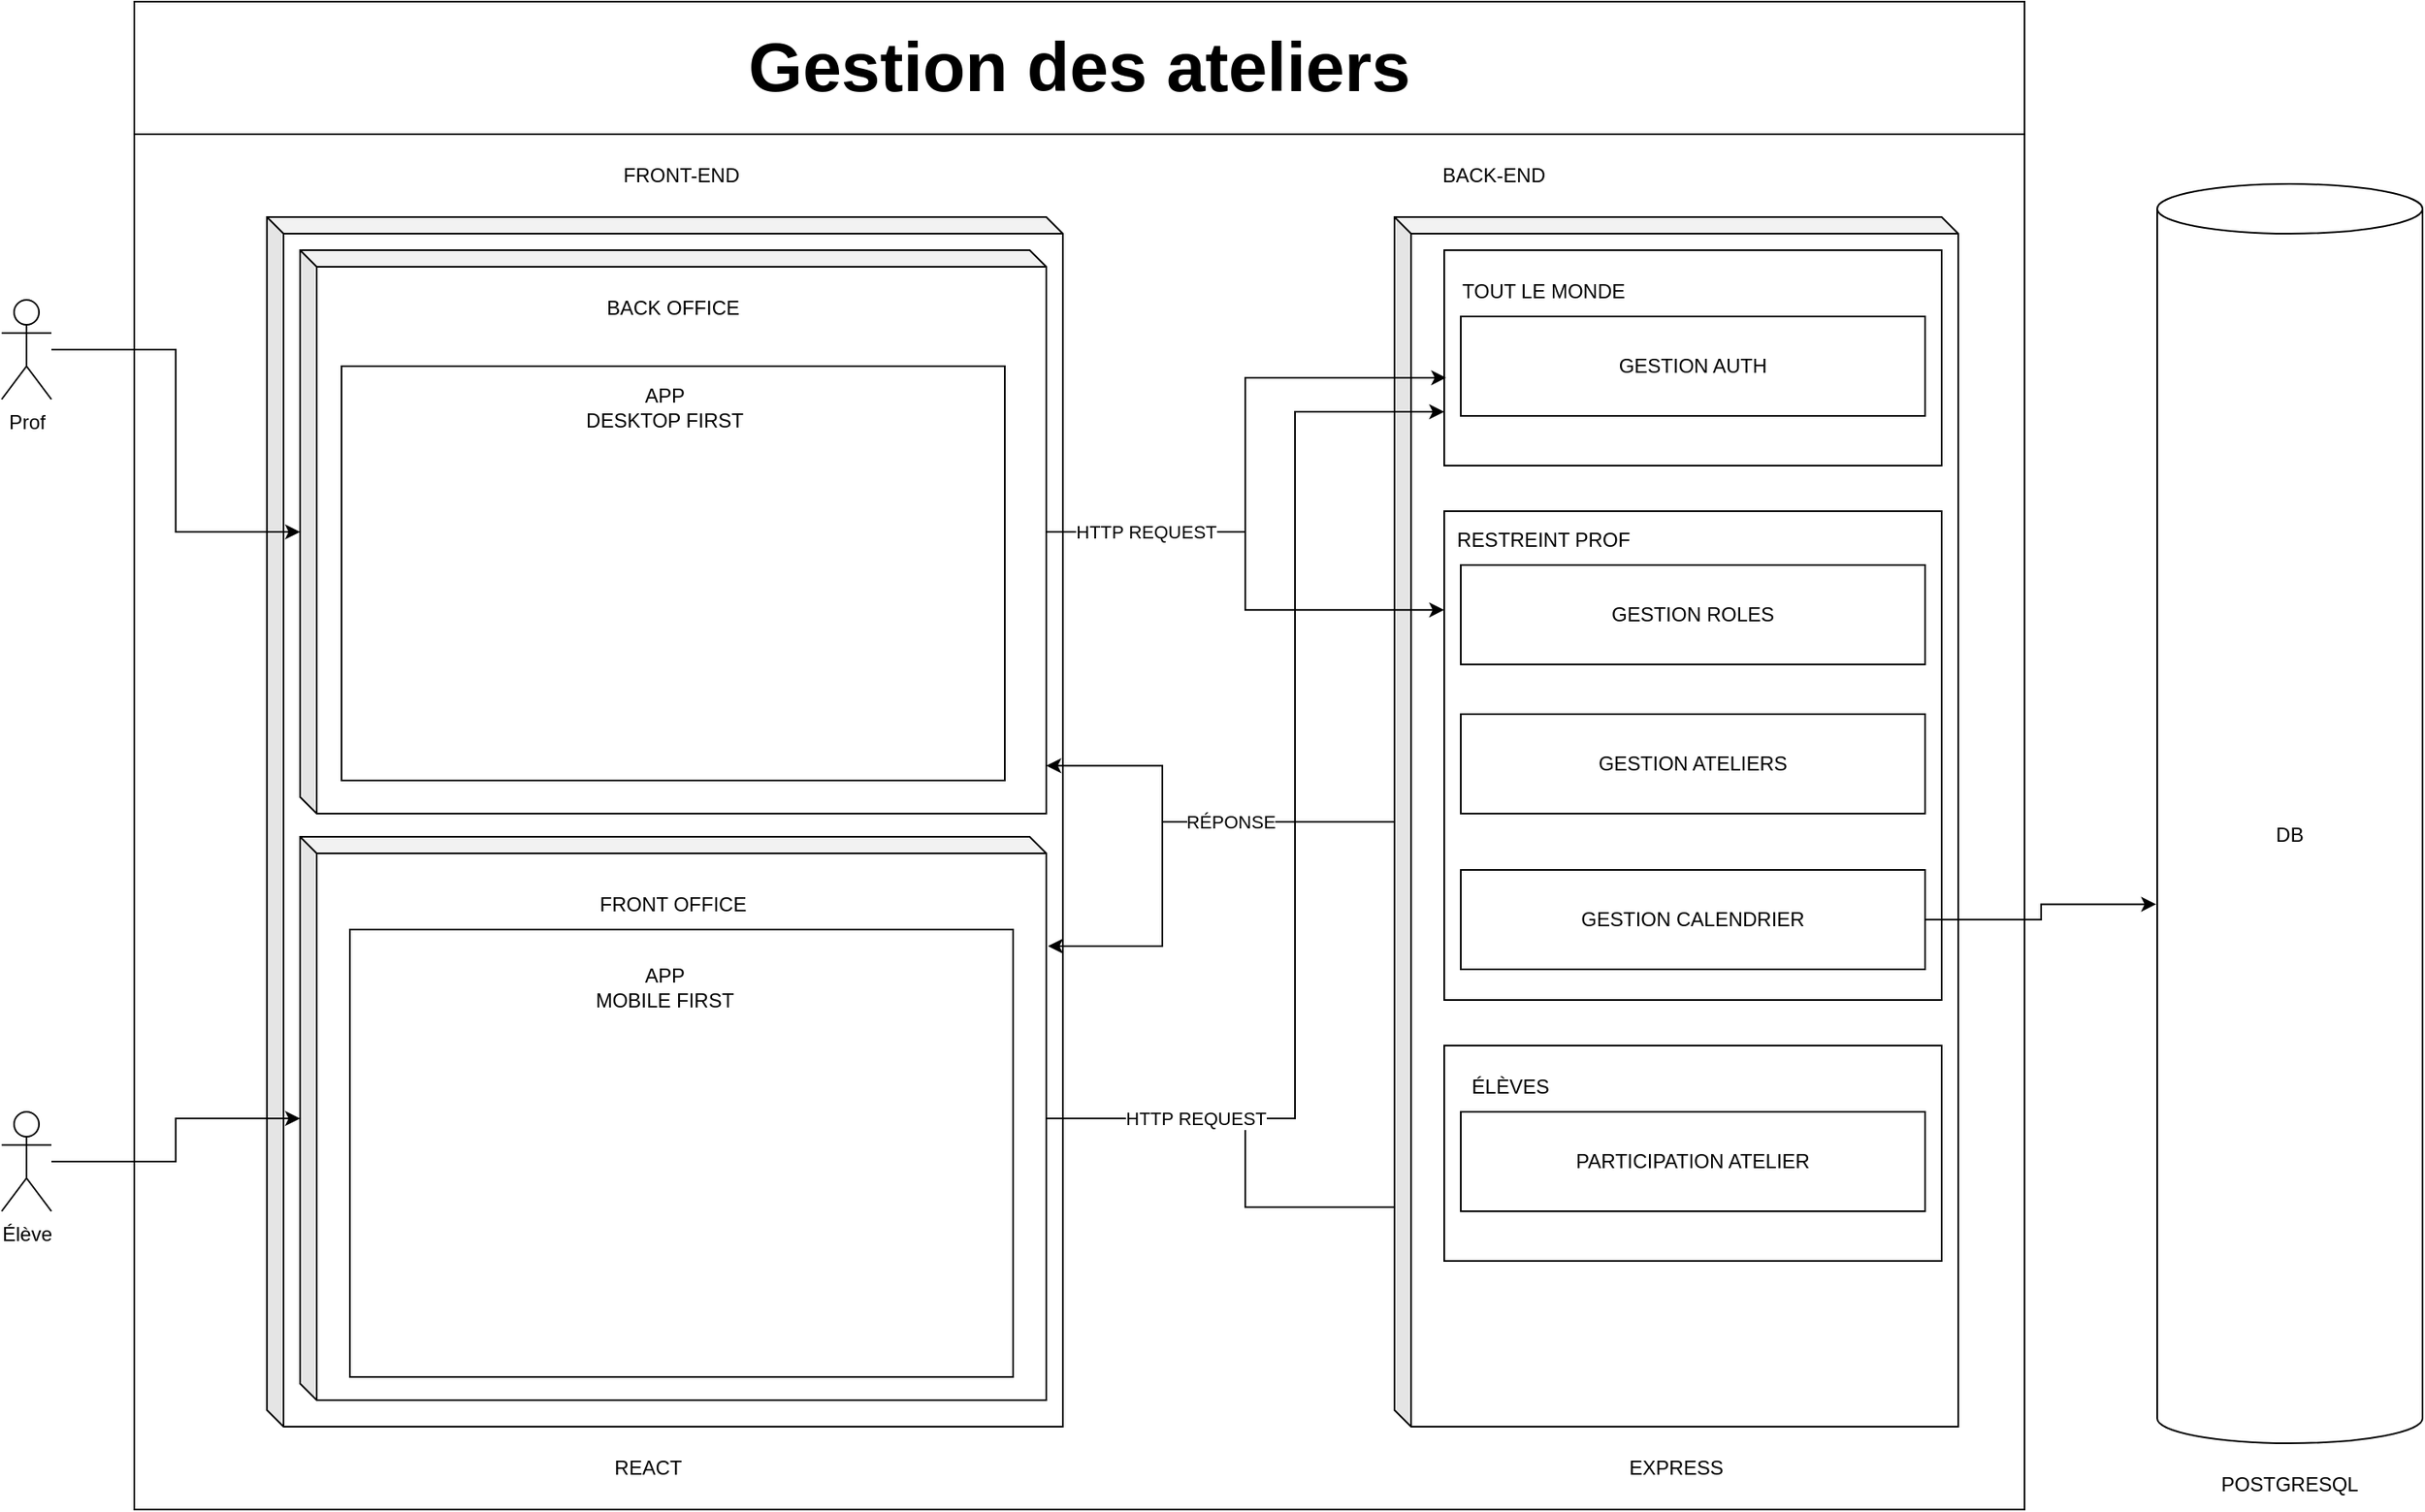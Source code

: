 <mxfile version="22.0.8" type="github">
  <diagram name="Page-1" id="B3j7Q7vSjKYoIUIZnbCF">
    <mxGraphModel dx="1404" dy="1382" grid="1" gridSize="10" guides="1" tooltips="1" connect="1" arrows="1" fold="1" page="1" pageScale="1" pageWidth="827" pageHeight="1169" math="0" shadow="0">
      <root>
        <mxCell id="0" />
        <mxCell id="1" parent="0" />
        <mxCell id="wIcno2j-MVgTLVHQebGX-7" value="&lt;font style=&quot;font-size: 42px;&quot;&gt;Gestion des ateliers&lt;/font&gt;" style="swimlane;whiteSpace=wrap;html=1;startSize=80;" vertex="1" parent="1">
          <mxGeometry x="130" y="80" width="1140" height="910" as="geometry" />
        </mxCell>
        <mxCell id="wIcno2j-MVgTLVHQebGX-9" value="" style="shape=cube;whiteSpace=wrap;html=1;boundedLbl=1;backgroundOutline=1;darkOpacity=0.05;darkOpacity2=0.1;size=10;" vertex="1" parent="wIcno2j-MVgTLVHQebGX-7">
          <mxGeometry x="80" y="130" width="480" height="730" as="geometry" />
        </mxCell>
        <mxCell id="wIcno2j-MVgTLVHQebGX-10" value="FRONT-END" style="text;html=1;strokeColor=none;fillColor=none;align=center;verticalAlign=middle;whiteSpace=wrap;rounded=0;" vertex="1" parent="wIcno2j-MVgTLVHQebGX-7">
          <mxGeometry x="260" y="90" width="140" height="30" as="geometry" />
        </mxCell>
        <mxCell id="wIcno2j-MVgTLVHQebGX-13" value="" style="shape=cube;whiteSpace=wrap;html=1;boundedLbl=1;backgroundOutline=1;darkOpacity=0.05;darkOpacity2=0.1;size=10;" vertex="1" parent="wIcno2j-MVgTLVHQebGX-7">
          <mxGeometry x="100" y="150" width="450" height="340" as="geometry" />
        </mxCell>
        <mxCell id="wIcno2j-MVgTLVHQebGX-16" value="BACK OFFICE" style="text;html=1;strokeColor=none;fillColor=none;align=center;verticalAlign=middle;whiteSpace=wrap;rounded=0;" vertex="1" parent="wIcno2j-MVgTLVHQebGX-7">
          <mxGeometry x="275" y="170" width="100" height="30" as="geometry" />
        </mxCell>
        <mxCell id="wIcno2j-MVgTLVHQebGX-58" style="edgeStyle=orthogonalEdgeStyle;rounded=0;orthogonalLoop=1;jettySize=auto;html=1;entryX=0;entryY=0.75;entryDx=0;entryDy=0;" edge="1" parent="wIcno2j-MVgTLVHQebGX-7" source="wIcno2j-MVgTLVHQebGX-22" target="wIcno2j-MVgTLVHQebGX-55">
          <mxGeometry relative="1" as="geometry" />
        </mxCell>
        <mxCell id="wIcno2j-MVgTLVHQebGX-22" value="" style="shape=cube;whiteSpace=wrap;html=1;boundedLbl=1;backgroundOutline=1;darkOpacity=0.05;darkOpacity2=0.1;size=10;" vertex="1" parent="wIcno2j-MVgTLVHQebGX-7">
          <mxGeometry x="100" y="504" width="450" height="340" as="geometry" />
        </mxCell>
        <mxCell id="wIcno2j-MVgTLVHQebGX-23" value="FRONT OFFICE" style="text;html=1;strokeColor=none;fillColor=none;align=center;verticalAlign=middle;whiteSpace=wrap;rounded=0;" vertex="1" parent="wIcno2j-MVgTLVHQebGX-7">
          <mxGeometry x="275" y="530" width="100" height="30" as="geometry" />
        </mxCell>
        <mxCell id="wIcno2j-MVgTLVHQebGX-25" value="" style="rounded=0;whiteSpace=wrap;html=1;" vertex="1" parent="wIcno2j-MVgTLVHQebGX-7">
          <mxGeometry x="130" y="560" width="400" height="270" as="geometry" />
        </mxCell>
        <mxCell id="wIcno2j-MVgTLVHQebGX-27" value="" style="rounded=0;whiteSpace=wrap;html=1;" vertex="1" parent="wIcno2j-MVgTLVHQebGX-7">
          <mxGeometry x="125" y="220" width="400" height="250" as="geometry" />
        </mxCell>
        <mxCell id="wIcno2j-MVgTLVHQebGX-28" value="" style="shape=cube;whiteSpace=wrap;html=1;boundedLbl=1;backgroundOutline=1;darkOpacity=0.05;darkOpacity2=0.1;size=10;" vertex="1" parent="wIcno2j-MVgTLVHQebGX-7">
          <mxGeometry x="760" y="130" width="340" height="730" as="geometry" />
        </mxCell>
        <mxCell id="wIcno2j-MVgTLVHQebGX-29" value="BACK-END" style="text;html=1;strokeColor=none;fillColor=none;align=center;verticalAlign=middle;whiteSpace=wrap;rounded=0;" vertex="1" parent="wIcno2j-MVgTLVHQebGX-7">
          <mxGeometry x="750" y="90" width="140" height="30" as="geometry" />
        </mxCell>
        <mxCell id="wIcno2j-MVgTLVHQebGX-32" value="REACT" style="text;html=1;strokeColor=none;fillColor=none;align=center;verticalAlign=middle;whiteSpace=wrap;rounded=0;" vertex="1" parent="wIcno2j-MVgTLVHQebGX-7">
          <mxGeometry x="240" y="870" width="140" height="30" as="geometry" />
        </mxCell>
        <mxCell id="wIcno2j-MVgTLVHQebGX-33" value="EXPRESS" style="text;html=1;strokeColor=none;fillColor=none;align=center;verticalAlign=middle;whiteSpace=wrap;rounded=0;" vertex="1" parent="wIcno2j-MVgTLVHQebGX-7">
          <mxGeometry x="860" y="870" width="140" height="30" as="geometry" />
        </mxCell>
        <mxCell id="wIcno2j-MVgTLVHQebGX-36" value="APP&lt;br&gt;DESKTOP FIRST" style="text;html=1;strokeColor=none;fillColor=none;align=center;verticalAlign=middle;whiteSpace=wrap;rounded=0;" vertex="1" parent="wIcno2j-MVgTLVHQebGX-7">
          <mxGeometry x="250" y="230" width="140" height="30" as="geometry" />
        </mxCell>
        <mxCell id="wIcno2j-MVgTLVHQebGX-37" value="APP&lt;br&gt;MOBILE FIRST" style="text;html=1;strokeColor=none;fillColor=none;align=center;verticalAlign=middle;whiteSpace=wrap;rounded=0;" vertex="1" parent="wIcno2j-MVgTLVHQebGX-7">
          <mxGeometry x="250" y="580" width="140" height="30" as="geometry" />
        </mxCell>
        <mxCell id="wIcno2j-MVgTLVHQebGX-46" value="" style="rounded=0;whiteSpace=wrap;html=1;" vertex="1" parent="wIcno2j-MVgTLVHQebGX-7">
          <mxGeometry x="790" y="307.5" width="300" height="295" as="geometry" />
        </mxCell>
        <mxCell id="wIcno2j-MVgTLVHQebGX-39" value="GESTION ROLES" style="rounded=0;whiteSpace=wrap;html=1;" vertex="1" parent="wIcno2j-MVgTLVHQebGX-7">
          <mxGeometry x="800" y="340" width="280" height="60" as="geometry" />
        </mxCell>
        <mxCell id="wIcno2j-MVgTLVHQebGX-40" value="GESTION ATELIERS" style="rounded=0;whiteSpace=wrap;html=1;" vertex="1" parent="wIcno2j-MVgTLVHQebGX-7">
          <mxGeometry x="800" y="430" width="280" height="60" as="geometry" />
        </mxCell>
        <mxCell id="wIcno2j-MVgTLVHQebGX-41" value="GESTION CALENDRIER" style="rounded=0;whiteSpace=wrap;html=1;" vertex="1" parent="wIcno2j-MVgTLVHQebGX-7">
          <mxGeometry x="800" y="524" width="280" height="60" as="geometry" />
        </mxCell>
        <mxCell id="wIcno2j-MVgTLVHQebGX-44" value="RESTREINT PROF" style="text;html=1;strokeColor=none;fillColor=none;align=center;verticalAlign=middle;whiteSpace=wrap;rounded=0;" vertex="1" parent="wIcno2j-MVgTLVHQebGX-7">
          <mxGeometry x="790" y="310" width="120" height="30" as="geometry" />
        </mxCell>
        <mxCell id="wIcno2j-MVgTLVHQebGX-47" value="" style="rounded=0;whiteSpace=wrap;html=1;" vertex="1" parent="wIcno2j-MVgTLVHQebGX-7">
          <mxGeometry x="790" y="150" width="300" height="130" as="geometry" />
        </mxCell>
        <mxCell id="wIcno2j-MVgTLVHQebGX-30" value="GESTION AUTH" style="rounded=0;whiteSpace=wrap;html=1;" vertex="1" parent="wIcno2j-MVgTLVHQebGX-7">
          <mxGeometry x="800" y="190" width="280" height="60" as="geometry" />
        </mxCell>
        <mxCell id="wIcno2j-MVgTLVHQebGX-43" value="TOUT LE MONDE" style="text;html=1;strokeColor=none;fillColor=none;align=center;verticalAlign=middle;whiteSpace=wrap;rounded=0;" vertex="1" parent="wIcno2j-MVgTLVHQebGX-7">
          <mxGeometry x="790" y="160" width="120" height="30" as="geometry" />
        </mxCell>
        <mxCell id="wIcno2j-MVgTLVHQebGX-49" style="edgeStyle=orthogonalEdgeStyle;rounded=0;orthogonalLoop=1;jettySize=auto;html=1;entryX=0;entryY=0.202;entryDx=0;entryDy=0;entryPerimeter=0;" edge="1" parent="wIcno2j-MVgTLVHQebGX-7" source="wIcno2j-MVgTLVHQebGX-13" target="wIcno2j-MVgTLVHQebGX-46">
          <mxGeometry relative="1" as="geometry" />
        </mxCell>
        <mxCell id="wIcno2j-MVgTLVHQebGX-50" style="edgeStyle=orthogonalEdgeStyle;rounded=0;orthogonalLoop=1;jettySize=auto;html=1;entryX=0.004;entryY=0.592;entryDx=0;entryDy=0;entryPerimeter=0;" edge="1" parent="wIcno2j-MVgTLVHQebGX-7" source="wIcno2j-MVgTLVHQebGX-13" target="wIcno2j-MVgTLVHQebGX-47">
          <mxGeometry relative="1" as="geometry" />
        </mxCell>
        <mxCell id="wIcno2j-MVgTLVHQebGX-54" value="HTTP REQUEST" style="edgeLabel;html=1;align=center;verticalAlign=middle;resizable=0;points=[];" vertex="1" connectable="0" parent="wIcno2j-MVgTLVHQebGX-50">
          <mxGeometry x="-0.575" y="-1" relative="1" as="geometry">
            <mxPoint x="-11" y="-1" as="offset" />
          </mxGeometry>
        </mxCell>
        <mxCell id="wIcno2j-MVgTLVHQebGX-52" style="edgeStyle=orthogonalEdgeStyle;rounded=0;orthogonalLoop=1;jettySize=auto;html=1;entryX=0;entryY=0.75;entryDx=0;entryDy=0;" edge="1" parent="wIcno2j-MVgTLVHQebGX-7" source="wIcno2j-MVgTLVHQebGX-22" target="wIcno2j-MVgTLVHQebGX-47">
          <mxGeometry relative="1" as="geometry">
            <Array as="points">
              <mxPoint x="700" y="674" />
              <mxPoint x="700" y="247" />
            </Array>
          </mxGeometry>
        </mxCell>
        <mxCell id="wIcno2j-MVgTLVHQebGX-53" value="HTTP REQUEST" style="edgeLabel;html=1;align=center;verticalAlign=middle;resizable=0;points=[];" vertex="1" connectable="0" parent="wIcno2j-MVgTLVHQebGX-52">
          <mxGeometry x="-0.86" y="-1" relative="1" as="geometry">
            <mxPoint x="43" y="-1" as="offset" />
          </mxGeometry>
        </mxCell>
        <mxCell id="wIcno2j-MVgTLVHQebGX-55" value="" style="rounded=0;whiteSpace=wrap;html=1;" vertex="1" parent="wIcno2j-MVgTLVHQebGX-7">
          <mxGeometry x="790" y="630" width="300" height="130" as="geometry" />
        </mxCell>
        <mxCell id="wIcno2j-MVgTLVHQebGX-56" value="PARTICIPATION ATELIER" style="rounded=0;whiteSpace=wrap;html=1;" vertex="1" parent="wIcno2j-MVgTLVHQebGX-7">
          <mxGeometry x="800" y="670" width="280" height="60" as="geometry" />
        </mxCell>
        <mxCell id="wIcno2j-MVgTLVHQebGX-57" value="ÉLÈVES" style="text;html=1;strokeColor=none;fillColor=none;align=center;verticalAlign=middle;whiteSpace=wrap;rounded=0;" vertex="1" parent="wIcno2j-MVgTLVHQebGX-7">
          <mxGeometry x="770" y="640" width="120" height="30" as="geometry" />
        </mxCell>
        <mxCell id="wIcno2j-MVgTLVHQebGX-59" style="edgeStyle=orthogonalEdgeStyle;rounded=0;orthogonalLoop=1;jettySize=auto;html=1;entryX=1;entryY=0.915;entryDx=0;entryDy=0;entryPerimeter=0;" edge="1" parent="wIcno2j-MVgTLVHQebGX-7" source="wIcno2j-MVgTLVHQebGX-28" target="wIcno2j-MVgTLVHQebGX-13">
          <mxGeometry relative="1" as="geometry">
            <Array as="points">
              <mxPoint x="620" y="495" />
              <mxPoint x="620" y="461" />
            </Array>
          </mxGeometry>
        </mxCell>
        <mxCell id="wIcno2j-MVgTLVHQebGX-60" style="edgeStyle=orthogonalEdgeStyle;rounded=0;orthogonalLoop=1;jettySize=auto;html=1;" edge="1" parent="wIcno2j-MVgTLVHQebGX-7" source="wIcno2j-MVgTLVHQebGX-28">
          <mxGeometry relative="1" as="geometry">
            <mxPoint x="551" y="570" as="targetPoint" />
            <Array as="points">
              <mxPoint x="620" y="495" />
              <mxPoint x="620" y="570" />
              <mxPoint x="551" y="570" />
            </Array>
          </mxGeometry>
        </mxCell>
        <mxCell id="wIcno2j-MVgTLVHQebGX-63" value="RÉPONSE" style="edgeLabel;html=1;align=center;verticalAlign=middle;resizable=0;points=[];" vertex="1" connectable="0" parent="wIcno2j-MVgTLVHQebGX-60">
          <mxGeometry x="-0.15" y="-1" relative="1" as="geometry">
            <mxPoint x="21" y="1" as="offset" />
          </mxGeometry>
        </mxCell>
        <mxCell id="wIcno2j-MVgTLVHQebGX-24" style="edgeStyle=orthogonalEdgeStyle;rounded=0;orthogonalLoop=1;jettySize=auto;html=1;" edge="1" parent="1" source="wIcno2j-MVgTLVHQebGX-2" target="wIcno2j-MVgTLVHQebGX-22">
          <mxGeometry relative="1" as="geometry" />
        </mxCell>
        <mxCell id="wIcno2j-MVgTLVHQebGX-2" value="Élève" style="shape=umlActor;verticalLabelPosition=bottom;verticalAlign=top;html=1;outlineConnect=0;" vertex="1" parent="1">
          <mxGeometry x="50" y="750" width="30" height="60" as="geometry" />
        </mxCell>
        <mxCell id="wIcno2j-MVgTLVHQebGX-14" style="edgeStyle=orthogonalEdgeStyle;rounded=0;orthogonalLoop=1;jettySize=auto;html=1;" edge="1" parent="1" source="wIcno2j-MVgTLVHQebGX-5" target="wIcno2j-MVgTLVHQebGX-13">
          <mxGeometry relative="1" as="geometry" />
        </mxCell>
        <mxCell id="wIcno2j-MVgTLVHQebGX-5" value="Prof" style="shape=umlActor;verticalLabelPosition=bottom;verticalAlign=top;html=1;outlineConnect=0;" vertex="1" parent="1">
          <mxGeometry x="50" y="260" width="30" height="60" as="geometry" />
        </mxCell>
        <mxCell id="wIcno2j-MVgTLVHQebGX-34" value="DB" style="shape=cylinder3;whiteSpace=wrap;html=1;boundedLbl=1;backgroundOutline=1;size=15;" vertex="1" parent="1">
          <mxGeometry x="1350" y="190" width="160" height="760" as="geometry" />
        </mxCell>
        <mxCell id="wIcno2j-MVgTLVHQebGX-38" value="POSTGRESQL" style="text;html=1;strokeColor=none;fillColor=none;align=center;verticalAlign=middle;whiteSpace=wrap;rounded=0;" vertex="1" parent="1">
          <mxGeometry x="1360" y="960" width="140" height="30" as="geometry" />
        </mxCell>
        <mxCell id="wIcno2j-MVgTLVHQebGX-48" style="edgeStyle=orthogonalEdgeStyle;rounded=0;orthogonalLoop=1;jettySize=auto;html=1;entryX=-0.004;entryY=0.572;entryDx=0;entryDy=0;entryPerimeter=0;" edge="1" parent="1" source="wIcno2j-MVgTLVHQebGX-41" target="wIcno2j-MVgTLVHQebGX-34">
          <mxGeometry relative="1" as="geometry" />
        </mxCell>
      </root>
    </mxGraphModel>
  </diagram>
</mxfile>
